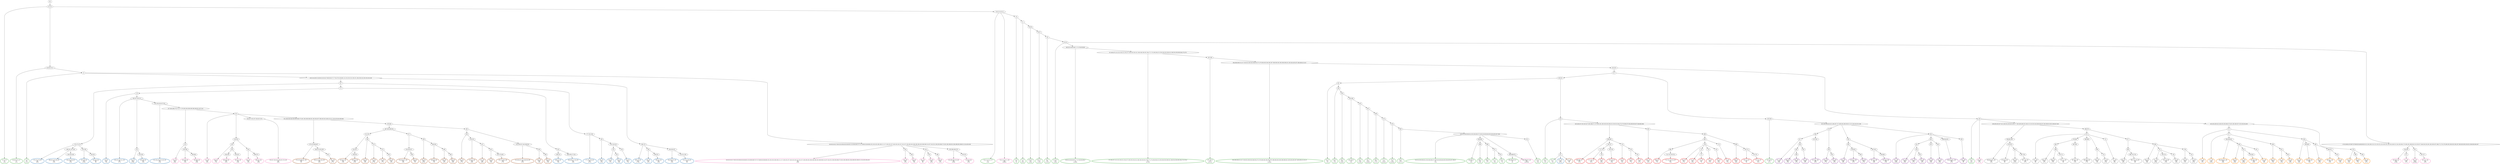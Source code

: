 digraph T {
	{
		rank=same
		398 [penwidth=3,colorscheme=set19,color=3,label="0;1;2;3_P\nP\n1.8%"]
		396 [penwidth=3,colorscheme=set19,color=3,label="4;5;6;8;10;11_P\nP\n2.5%"]
		394 [penwidth=3,colorscheme=set19,color=3,label="14_P\nP\n5.2%"]
		392 [penwidth=3,colorscheme=set19,color=3,label="7;9;12;13;15;17_P\nP\n4.3%"]
		390 [penwidth=3,colorscheme=set19,color=3,label="18_P\nP\n2%"]
		388 [penwidth=3,colorscheme=set19,color=3,label="21_P\nP\n0.8%"]
		386 [penwidth=3,colorscheme=set19,color=3,label="26;28_P\nP\n0.36%"]
		384 [penwidth=3,colorscheme=set19,color=3,label="33;37_P\nP\n0.16%"]
		382 [penwidth=3,colorscheme=set19,color=3,label="39_P\nP\n0.14%"]
		380 [penwidth=3,colorscheme=set19,color=3,label="41;44_P\nP\n0.36%"]
		378 [penwidth=3,colorscheme=set19,color=3,label="48;50;53;56;63;66;71;74;78;83;85;89_P\nP\n0.036%"]
		376 [penwidth=3,colorscheme=set19,color=3,label="97;100;107;112;115;118;121;124;127;129;133;134;141;146;148;159;161;164;171;174;184;204;212;220;226;233;236;241;249;254;258;260;264;273;278_P\nP\n0.078%"]
		374 [penwidth=3,colorscheme=set19,color=3,label="287;293_P\nP\n0.022%"]
		372 [penwidth=3,colorscheme=set19,color=3,label="304;306;309;312;317;318;322;330;343;348;355;372;378;380;382;384;385;387;389;390;392;395;396;398;401;403;404;405;407;408;409;412;413_P\nP\n0.044%"]
		367 [penwidth=3,colorscheme=set19,color=3,label="422_P\nP\n1.3%"]
		365 [penwidth=3,colorscheme=set19,color=3,label="428_P\nP\n4.2%"]
		363 [penwidth=3,colorscheme=set19,color=3,label="436_P\nP\n0.84%"]
		361 [penwidth=3,colorscheme=set19,color=3,label="443;448_P\nP\n0.4%"]
		359 [penwidth=3,colorscheme=set19,color=3,label="453_P\nP\n0.56%"]
		357 [penwidth=3,colorscheme=set19,color=3,label="461_P\nP\n0.064%"]
		355 [penwidth=3,colorscheme=set19,color=3,label="469_P\nP\n0.11%"]
		353 [penwidth=3,colorscheme=set19,color=3,label="474_P\nP\n0.043%"]
		351 [penwidth=3,colorscheme=set19,color=3,label="476_P\nP\n0.029%"]
		349 [penwidth=3,colorscheme=set19,color=3,label="483_P\nP\n0.017%"]
		347 [penwidth=3,colorscheme=set19,color=3,label="510;514;529;536;541;553;558;563;572;592;618;629;643;652;654;655;657;658_P\nP\n7.5%"]
		345 [penwidth=3,colorscheme=set19,color=3,label="659;663_P\nP\n5.4%"]
		343 [penwidth=3,colorscheme=set19,color=3,label="666_P\nP\n8.6%"]
		341 [penwidth=3,colorscheme=set19,color=3,label="669_P\nP\n4.7%"]
		339 [penwidth=3,colorscheme=set19,color=3,label="671_P\nP\n2.8%"]
		337 [penwidth=3,colorscheme=set19,color=3,label="676_P\nP\n7.7%"]
		335 [penwidth=3,colorscheme=set19,color=3,label="665;668;675_P\nP\n5%"]
		333 [penwidth=3,colorscheme=set19,color=3,label="674_P\nP\n5.6%"]
		331 [penwidth=3,colorscheme=set19,color=3,label="424_P\nP\n2.2%"]
		329 [penwidth=3,colorscheme=set19,color=3,label="427_P\nP\n7.4%"]
		327 [penwidth=3,colorscheme=set19,color=3,label="423;426_P\nP\n8.1%"]
		325 [penwidth=3,colorscheme=set19,color=3,label="419_P\nP\n9.8%"]
		321 [penwidth=3,colorscheme=set19,color=2,label="170;173;179_M1\nM1\n6.9%"]
		319 [penwidth=3,colorscheme=set19,color=2,label="188;191;197;203_M1\nM1\n5.5%"]
		317 [penwidth=3,colorscheme=set19,color=2,label="240;245;248_M1\nM1\n5.3%"]
		315 [penwidth=3,colorscheme=set19,color=2,label="232;239_M1\nM1\n0.54%"]
		313 [penwidth=3,colorscheme=set19,color=2,label="244;253_M1\nM1\n6%"]
		310 [penwidth=3,colorscheme=set19,color=2,label="178_M1\nM1\n7.3%"]
		308 [penwidth=3,colorscheme=set19,color=2,label="183;187;202;211_M1\nM1\n3.7%"]
		306 [penwidth=3,colorscheme=set19,color=2,label="225_M1\nM1\n0.28%"]
		304 [penwidth=3,colorscheme=set19,color=2,label="235;238_M1\nM1\n5.4%"]
		302 [penwidth=3,colorscheme=set19,color=2,label="231;234;243;247;252_M1\nM1\n5.4%"]
		299 [penwidth=3,colorscheme=set19,color=2,label="186;210_M1\nM1\n7.8%"]
		297 [penwidth=3,colorscheme=set19,color=2,label="196;209;217;224_M1\nM1\n5.9%"]
		295 [penwidth=3,colorscheme=set19,color=2,label="177;181;185_M1\nM1\n0.31%"]
		293 [penwidth=3,colorscheme=set19,color=2,label="195_M1\nM1\n5.4%"]
		290 [penwidth=3,colorscheme=set19,color=2,label="223_M1\nM1\n1.1%"]
		288 [penwidth=3,colorscheme=set19,color=2,label="230_M1\nM1\n5.9%"]
		286 [penwidth=3,colorscheme=set19,color=2,label="229_M1\nM1\n7.2%"]
		284 [penwidth=3,colorscheme=set19,color=2,label="169;176_M1\nM1\n0.76%"]
		282 [penwidth=3,colorscheme=set19,color=2,label="190_M1\nM1\n3.2%"]
		280 [penwidth=3,colorscheme=set19,color=2,label="208;222_M1\nM1\n5.8%"]
		278 [penwidth=3,colorscheme=set19,color=2,label="194;200;207_M1\nM1\n3.5%"]
		276 [penwidth=3,colorscheme=set19,color=2,label="215;221;228_M1\nM1\n6%"]
		275 [penwidth=3,colorscheme=set19,color=2,label="427_M1\nM1\n0.81%"]
		273 [penwidth=3,colorscheme=set19,color=8,label="16;20;23;25;27;30;32;35;38;40;43;46;49;51;55;58;65;68;70;73;75;88;92;95;96;99;102;103;105;108;109;111;117;126;132;137;140;143;145;147;152;157;158;160;162;166;168;189;193;199;206;214;237;242;251;256;259;266;275;281;285;286;291;294;299;302;308;311;314;325;329_M2\nM2\n4.6%"]
		271 [penwidth=3,colorscheme=set19,color=8,label="334_M2\nM2\n2.2%"]
		269 [penwidth=3,colorscheme=set19,color=8,label="346_M2\nM2\n7.5%"]
		267 [penwidth=3,colorscheme=set19,color=8,label="341_M2\nM2\n4%"]
		265 [penwidth=3,colorscheme=set19,color=8,label="353_M2\nM2\n6.5%"]
		263 [penwidth=3,colorscheme=set19,color=8,label="366_M2\nM2\n5.1%"]
		261 [penwidth=3,colorscheme=set19,color=8,label="352;360;365;370_M2\nM2\n0.26%"]
		259 [penwidth=3,colorscheme=set19,color=8,label="376;379_M2\nM2\n5.5%"]
		256 [penwidth=3,colorscheme=set19,color=8,label="313_M2\nM2\n4.8%"]
		254 [penwidth=3,colorscheme=set19,color=8,label="320;338_M2\nM2\n2.4%"]
		252 [penwidth=3,colorscheme=set19,color=8,label="359;364_M2\nM2\n9.9%"]
		250 [penwidth=3,colorscheme=set19,color=8,label="315_M2\nM2\n2.5%"]
		247 [penwidth=3,colorscheme=set19,color=8,label="328_M2\nM2\n1.1%"]
		244 [penwidth=3,colorscheme=set19,color=8,label="340;358_M2\nM2\n6.2%"]
		242 [penwidth=3,colorscheme=set19,color=8,label="345;351_M2\nM2\n8.4%"]
		240 [penwidth=3,colorscheme=set19,color=8,label="344_M2\nM2\n1.5%"]
		238 [penwidth=3,colorscheme=set19,color=8,label="369;375_M2\nM2\n5.6%"]
		236 [penwidth=3,colorscheme=set19,color=8,label="323;327;332;337;350;357;374_M2\nM2\n6.9%"]
		235 [penwidth=3,colorscheme=set19,color=8,label="7;9;12;13;15;17_M2\nM2\n0.062%"]
		232 [penwidth=3,colorscheme=set19,color=8,label="354;362_M2\nM2\n0.26%"]
		230 [penwidth=3,colorscheme=set19,color=8,label="371_M2\nM2\n5.7%"]
		228 [penwidth=3,colorscheme=set19,color=8,label="361_M2\nM2\n0.038%"]
		226 [penwidth=3,colorscheme=set19,color=8,label="367;377_M2\nM2\n6.3%"]
		225 [penwidth=3,colorscheme=set19,color=8,label="665;668;675_M2\nM2\n0.0019%"]
		224 [penwidth=3,colorscheme=set19,color=8,label="419_M2\nM2\n2.7%"]
		221 [penwidth=3,colorscheme=set19,color=9,label="656;661;667_M3\nM3\n2.3%"]
		219 [penwidth=3,colorscheme=set19,color=9,label="673;679_M3\nM3\n5%"]
		217 [penwidth=3,colorscheme=set19,color=9,label="692_M3\nM3\n0.41%"]
		215 [penwidth=3,colorscheme=set19,color=9,label="697;704_M3\nM3\n6.7%"]
		212 [penwidth=3,colorscheme=set19,color=9,label="672_M3\nM3\n6%"]
		209 [penwidth=3,colorscheme=set19,color=9,label="684_M3\nM3\n4.7%"]
		207 [penwidth=3,colorscheme=set19,color=9,label="688_M3\nM3\n6.7%"]
		205 [penwidth=3,colorscheme=set19,color=9,label="703;711_M3\nM3\n5%"]
		203 [penwidth=3,colorscheme=set19,color=9,label="687;691_M3\nM3\n5.1%"]
		201 [penwidth=3,colorscheme=set19,color=9,label="683;686_M3\nM3\n5.7%"]
		199 [penwidth=3,colorscheme=set19,color=9,label="696_M3\nM3\n1.5%"]
		197 [penwidth=3,colorscheme=set19,color=9,label="710_M3\nM3\n6.2%"]
		195 [penwidth=3,colorscheme=set19,color=9,label="721_M3\nM3\n10%"]
		192 [penwidth=3,colorscheme=set19,color=9,label="690_M3\nM3\n4.4%"]
		190 [penwidth=3,colorscheme=set19,color=9,label="695;702;720_M3\nM3\n6%"]
		188 [penwidth=3,colorscheme=set19,color=9,label="694_M3\nM3\n2.8%"]
		186 [penwidth=3,colorscheme=set19,color=9,label="701_M3\nM3\n0.43%"]
		184 [penwidth=3,colorscheme=set19,color=9,label="709;719_M3\nM3\n6.2%"]
		182 [penwidth=3,colorscheme=set19,color=9,label="726_M3\nM3\n5.4%"]
		180 [penwidth=3,colorscheme=set19,color=9,label="708_M3\nM3\n3.1%"]
		178 [penwidth=3,colorscheme=set19,color=9,label="718_M3\nM3\n6.2%"]
		175 [penwidth=3,colorscheme=set19,color=7,label="475;479;488;497_M4\nM4\n5%"]
		173 [penwidth=3,colorscheme=set19,color=7,label="505;512;532;550_M4\nM4\n3.4%"]
		171 [penwidth=3,colorscheme=set19,color=7,label="561_M4\nM4\n6.7%"]
		166 [penwidth=3,colorscheme=set19,color=7,label="525;531_M4\nM4\n2.3%"]
		164 [penwidth=3,colorscheme=set19,color=7,label="539;544_M4\nM4\n9.3%"]
		162 [penwidth=3,colorscheme=set19,color=7,label="549_M4\nM4\n2.9%"]
		160 [penwidth=3,colorscheme=set19,color=7,label="570_M4\nM4\n0.75%"]
		158 [penwidth=3,colorscheme=set19,color=7,label="575_M4\nM4\n1.7%"]
		156 [penwidth=3,colorscheme=set19,color=7,label="582_M4\nM4\n5.4%"]
		153 [penwidth=3,colorscheme=set19,color=7,label="524;543;557_M4\nM4\n1.8%"]
		151 [penwidth=3,colorscheme=set19,color=7,label="569_M4\nM4\n11%"]
		149 [penwidth=3,colorscheme=set19,color=7,label="538_M4\nM4\n0.42%"]
		147 [penwidth=3,colorscheme=set19,color=7,label="548;556_M4\nM4\n1.2%"]
		145 [penwidth=3,colorscheme=set19,color=7,label="560_M4\nM4\n4.2%"]
		143 [penwidth=3,colorscheme=set19,color=7,label="568_M4\nM4\n6.8%"]
		140 [penwidth=3,colorscheme=set19,color=7,label="504_M4\nM4\n3.7%"]
		138 [penwidth=3,colorscheme=set19,color=7,label="516;523_M4\nM4\n6.6%"]
		136 [penwidth=3,colorscheme=set19,color=7,label="547_M4\nM4\n6.8%"]
		134 [penwidth=3,colorscheme=set19,color=7,label="555_M4\nM4\n2.5%"]
		132 [penwidth=3,colorscheme=set19,color=7,label="567;574;581_M4\nM4\n5.7%"]
		130 [penwidth=3,colorscheme=set19,color=7,label="515;530;537;542;546;554_M4\nM4\n3.2%"]
		128 [penwidth=3,colorscheme=set19,color=7,label="559_M4\nM4\n1.4%"]
		126 [penwidth=3,colorscheme=set19,color=7,label="588_M4\nM4\n5.4%"]
		125 [penwidth=3,colorscheme=set19,color=7,label="427_M4\nM4\n2%"]
		122 [penwidth=3,colorscheme=set19,color=5,label="571_M5\nM5\n11%"]
		120 [penwidth=3,colorscheme=set19,color=5,label="577_M5\nM5\n0.42%"]
		118 [penwidth=3,colorscheme=set19,color=5,label="584;590;601_M5\nM5\n3.8%"]
		116 [penwidth=3,colorscheme=set19,color=5,label="606_M5\nM5\n6.6%"]
		114 [penwidth=3,colorscheme=set19,color=5,label="613_M5\nM5\n0.56%"]
		112 [penwidth=3,colorscheme=set19,color=5,label="622;632_M5\nM5\n6.9%"]
		110 [penwidth=3,colorscheme=set19,color=5,label="621_M5\nM5\n10%"]
		108 [penwidth=3,colorscheme=set19,color=5,label="596_M5\nM5\n2.2%"]
		106 [penwidth=3,colorscheme=set19,color=5,label="612_M5\nM5\n2.4%"]
		104 [penwidth=3,colorscheme=set19,color=5,label="620_M5\nM5\n6.9%"]
		102 [penwidth=3,colorscheme=set19,color=5,label="583_M5\nM5\n5.9%"]
		100 [penwidth=3,colorscheme=set19,color=5,label="595;600_M5\nM5\n7.9%"]
		98 [penwidth=3,colorscheme=set19,color=5,label="599_M5\nM5\n6.6%"]
		96 [penwidth=3,colorscheme=set19,color=5,label="605;611_M5\nM5\n3.5%"]
		94 [penwidth=3,colorscheme=set19,color=5,label="619_M5\nM5\n5.4%"]
		92 [penwidth=3,colorscheme=set19,color=5,label="576_M5\nM5\n4.4%"]
		90 [penwidth=3,colorscheme=set19,color=5,label="589_M5\nM5\n7.2%"]
		88 [penwidth=3,colorscheme=set19,color=5,label="594_M5\nM5\n8.1%"]
		83 [penwidth=3,colorscheme=set19,color=4,label="617_M6\nM6\n6.4%"]
		80 [penwidth=3,colorscheme=set19,color=4,label="636_M6\nM6\n1.9%"]
		78 [penwidth=3,colorscheme=set19,color=4,label="648_M6\nM6\n5.2%"]
		76 [penwidth=3,colorscheme=set19,color=4,label="642_M6\nM6\n6.3%"]
		74 [penwidth=3,colorscheme=set19,color=4,label="627;641_M6\nM6\n8.4%"]
		72 [penwidth=3,colorscheme=set19,color=4,label="626_M6\nM6\n5.7%"]
		70 [penwidth=3,colorscheme=set19,color=4,label="635_M6\nM6\n5.3%"]
		67 [penwidth=3,colorscheme=set19,color=4,label="603_M6\nM6\n2.6%"]
		65 [penwidth=3,colorscheme=set19,color=4,label="616;625_M6\nM6\n3.2%"]
		63 [penwidth=3,colorscheme=set19,color=4,label="646_M6\nM6\n5.1%"]
		61 [penwidth=3,colorscheme=set19,color=4,label="607;615_M6\nM6\n4.8%"]
		59 [penwidth=3,colorscheme=set19,color=4,label="634;640_M6\nM6\n5.4%"]
		57 [penwidth=3,colorscheme=set19,color=4,label="591_M6\nM6\n0.93%"]
		54 [penwidth=3,colorscheme=set19,color=4,label="614_M6\nM6\n4.9%"]
		52 [penwidth=3,colorscheme=set19,color=4,label="624_M6\nM6\n3.1%"]
		50 [penwidth=3,colorscheme=set19,color=4,label="633_M6\nM6\n8.2%"]
		48 [penwidth=3,colorscheme=set19,color=4,label="623_M6\nM6\n6.4%"]
		46 [penwidth=3,colorscheme=set19,color=4,label="645_M6\nM6\n5.9%"]
		44 [penwidth=3,colorscheme=set19,color=4,label="639;644;651_M6\nM6\n5.2%"]
		42 [penwidth=3,colorscheme=set19,color=4,label="650_M6\nM6\n5%"]
		39 [penwidth=3,colorscheme=set19,color=1,label="680;685_M7\nM7\n3.2%"]
		36 [penwidth=3,colorscheme=set19,color=1,label="717;725_M7\nM7\n6.2%"]
		34 [penwidth=3,colorscheme=set19,color=1,label="734_M7\nM7\n6.8%"]
		32 [penwidth=3,colorscheme=set19,color=1,label="730;736_M7\nM7\n5.6%"]
		30 [penwidth=3,colorscheme=set19,color=1,label="716_M7\nM7\n1.3%"]
		28 [penwidth=3,colorscheme=set19,color=1,label="729_M7\nM7\n7.7%"]
		26 [penwidth=3,colorscheme=set19,color=1,label="733_M7\nM7\n6.1%"]
		24 [penwidth=3,colorscheme=set19,color=1,label="682_M7\nM7\n4.5%"]
		20 [penwidth=3,colorscheme=set19,color=1,label="699_M7\nM7\n1.7%"]
		18 [penwidth=3,colorscheme=set19,color=1,label="715;724;728;732_M7\nM7\n7.8%"]
		16 [penwidth=3,colorscheme=set19,color=1,label="706_M7\nM7\n4.7%"]
		14 [penwidth=3,colorscheme=set19,color=1,label="714_M7\nM7\n2.6%"]
		12 [penwidth=3,colorscheme=set19,color=1,label="727_M7\nM7\n7%"]
		10 [penwidth=3,colorscheme=set19,color=1,label="723_M7\nM7\n6.7%"]
		8 [penwidth=3,colorscheme=set19,color=1,label="735_M7\nM7\n5.6%"]
		6 [penwidth=3,colorscheme=set19,color=1,label="713_M7\nM7\n7.3%"]
		4 [penwidth=3,colorscheme=set19,color=1,label="698_M7\nM7\n6.6%"]
		2 [penwidth=3,colorscheme=set19,color=1,label="705;712_M7\nM7\n3%"]
		0 [penwidth=3,colorscheme=set19,color=1,label="722;731_M7\nM7\n5.5%"]
	}
	400 [label="GL"]
	399 [label="0;1;2;3"]
	397 [label="4;5;6;8;10;11"]
	395 [label="14"]
	393 [label="7;9;12;13;15;17"]
	391 [label="18"]
	389 [label="21"]
	387 [label="26;28"]
	385 [label="33;37"]
	383 [label="39"]
	381 [label="41;44"]
	379 [label="48;50;53;56;63;66;71;74;78;83;85;89"]
	377 [label="97;100;107;112;115;118;121;124;127;129;133;134;141;146;148;159;161;164;171;174;184;204;212;220;226;233;236;241;249;254;258;260;264;273;278"]
	375 [label="287;293"]
	373 [label="304;306;309;312;317;318;322;330;343;348;355;372;378;380;382;384;385;387;389;390;392;395;396;398;401;403;404;405;407;408;409;412;413"]
	371 [label="414;415"]
	370 [label="417"]
	369 [label="420;421"]
	368 [label="422"]
	366 [label="428"]
	364 [label="436"]
	362 [label="443;448"]
	360 [label="453"]
	358 [label="461"]
	356 [label="469"]
	354 [label="474"]
	352 [label="476"]
	350 [label="483"]
	348 [label="510;514;529;536;541;553;558;563;572;592;618;629;643;652;654;655;657;658"]
	346 [label="659;663"]
	344 [label="666"]
	342 [label="669"]
	340 [label="671"]
	338 [label="676"]
	336 [label="665;668;675"]
	334 [label="674"]
	332 [label="424"]
	330 [label="427"]
	328 [label="423;426"]
	326 [label="419"]
	324 [label="19;22;24;29;31;34;36;42;45;54;57;60;62;64;72;77;81;87;91;94;98;114;116;120;125;128;131;136;139;142;150;153;155;163"]
	323 [label="167"]
	322 [label="170;173;179"]
	320 [label="188;191;197;203"]
	318 [label="240;245;248"]
	316 [label="232;239"]
	314 [label="244;253"]
	312 [label="172"]
	311 [label="178"]
	309 [label="183;187;202;211"]
	307 [label="225"]
	305 [label="235;238"]
	303 [label="231;234;243;247;252"]
	301 [label="182"]
	300 [label="186;210"]
	298 [label="196;209;217;224"]
	296 [label="177;181;185"]
	294 [label="195"]
	292 [label="201;216;219"]
	291 [label="223"]
	289 [label="230"]
	287 [label="229"]
	285 [label="169;176"]
	283 [label="190"]
	281 [label="208;222"]
	279 [label="194;200;207"]
	277 [label="215;221;228"]
	274 [label="16;20;23;25;27;30;32;35;38;40;43;46;49;51;55;58;65;68;70;73;75;88;92;95;96;99;102;103;105;108;109;111;117;126;132;137;140;143;145;147;152;157;158;160;162;166;168;189;193;199;206;214;237;242;251;256;259;266;275;281;285;286;291;294;299;302;308;311;314;325;329"]
	272 [label="334"]
	270 [label="346"]
	268 [label="341"]
	266 [label="353"]
	264 [label="366"]
	262 [label="352;360;365;370"]
	260 [label="376;379"]
	258 [label="257;263;268;270;272;277;279;283;284;288;289;296;298;301;307;310"]
	257 [label="313"]
	255 [label="320;338"]
	253 [label="359;364"]
	251 [label="315"]
	249 [label="319;324"]
	248 [label="328"]
	246 [label="333"]
	245 [label="340;358"]
	243 [label="345;351"]
	241 [label="344"]
	239 [label="369;375"]
	237 [label="323;327;332;337;350;357;374"]
	234 [label="47;52;59;61;67;69;76;79;80;82;84;86;90;93;101;104;106;110;113;119;122;123;130;135;138;144;149;151;154;156;165;175;180;192;198;205;213;218;227;246;250;255;261;262;265;267;269;271;274;276;280;282;290;292;295;297;300;303;305;316;321;326;335;342;347"]
	233 [label="354;362"]
	231 [label="371"]
	229 [label="361"]
	227 [label="367;377"]
	223 [label="429;430;433;437;441;449;454;458;462;465;477;480;489;498;502;506;513;519;533;540;566;580;587;593;598;610;631;638;647;653"]
	222 [label="656;661;667"]
	220 [label="673;679"]
	218 [label="692"]
	216 [label="697;704"]
	214 [label="660;670"]
	213 [label="672"]
	211 [label="678;681"]
	210 [label="684"]
	208 [label="688"]
	206 [label="703;711"]
	204 [label="687;691"]
	202 [label="683;686"]
	200 [label="696"]
	198 [label="710"]
	196 [label="721"]
	194 [label="677"]
	193 [label="690"]
	191 [label="695;702;720"]
	189 [label="694"]
	187 [label="701"]
	185 [label="709;719"]
	183 [label="726"]
	181 [label="708"]
	179 [label="718"]
	177 [label="331;336;339;349;356;363;368;373;381;383;386;388;391;393;394;397;399;400;402;406;410;411;416;418;444;456;464"]
	176 [label="475;479;488;497"]
	174 [label="505;512;532;550"]
	172 [label="561"]
	170 [label="478;484"]
	169 [label="487;493;496;501"]
	168 [label="511;518"]
	167 [label="525;531"]
	165 [label="539;544"]
	163 [label="549"]
	161 [label="570"]
	159 [label="575"]
	157 [label="582"]
	155 [label="517"]
	154 [label="524;543;557"]
	152 [label="569"]
	150 [label="538"]
	148 [label="548;556"]
	146 [label="560"]
	144 [label="568"]
	142 [label="492"]
	141 [label="504"]
	139 [label="516;523"]
	137 [label="547"]
	135 [label="555"]
	133 [label="567;574;581"]
	131 [label="515;530;537;542;546;554"]
	129 [label="559"]
	127 [label="588"]
	124 [label="425;434;438;442;446;450;459;466;470;481;485;490;507;520;526;534;562"]
	123 [label="571"]
	121 [label="577"]
	119 [label="584;590;601"]
	117 [label="606"]
	115 [label="613"]
	113 [label="622;632"]
	111 [label="621"]
	109 [label="596"]
	107 [label="612"]
	105 [label="620"]
	103 [label="583"]
	101 [label="595;600"]
	99 [label="599"]
	97 [label="605;611"]
	95 [label="619"]
	93 [label="576"]
	91 [label="589"]
	89 [label="594"]
	87 [label="431;435;439;445;451;460;467;472;486;494;499;508;521;527;535;545;551;565"]
	86 [label="578"]
	85 [label="608"]
	84 [label="617"]
	82 [label="628"]
	81 [label="636"]
	79 [label="648"]
	77 [label="642"]
	75 [label="627;641"]
	73 [label="626"]
	71 [label="635"]
	69 [label="585"]
	68 [label="603"]
	66 [label="616;625"]
	64 [label="646"]
	62 [label="607;615"]
	60 [label="634;640"]
	58 [label="591"]
	56 [label="602"]
	55 [label="614"]
	53 [label="624"]
	51 [label="633"]
	49 [label="623"]
	47 [label="645"]
	45 [label="639;644;651"]
	43 [label="650"]
	41 [label="432;440;447;452;455;457;463;468;471;473;482;491;495;500;503;509;522;528;552;564;573;579;586;597;604;609;630;637;649;662;664"]
	40 [label="680;685"]
	38 [label="700;707"]
	37 [label="717;725"]
	35 [label="734"]
	33 [label="730;736"]
	31 [label="716"]
	29 [label="729"]
	27 [label="733"]
	25 [label="682"]
	23 [label="689"]
	22 [label="693"]
	21 [label="699"]
	19 [label="715;724;728;732"]
	17 [label="706"]
	15 [label="714"]
	13 [label="727"]
	11 [label="723"]
	9 [label="735"]
	7 [label="713"]
	5 [label="698"]
	3 [label="705;712"]
	1 [label="722;731"]
	400 -> 399
	399 -> 398
	399 -> 397
	399 -> 393
	397 -> 396
	397 -> 395
	395 -> 394
	395 -> 324
	395 -> 274
	393 -> 392
	393 -> 391
	393 -> 235
	391 -> 390
	391 -> 389
	389 -> 388
	389 -> 387
	387 -> 386
	387 -> 385
	385 -> 384
	385 -> 383
	383 -> 382
	383 -> 381
	381 -> 380
	381 -> 379
	381 -> 234
	379 -> 378
	379 -> 377
	377 -> 376
	377 -> 375
	375 -> 374
	375 -> 373
	373 -> 372
	373 -> 371
	371 -> 370
	371 -> 326
	370 -> 369
	370 -> 328
	369 -> 368
	369 -> 332
	368 -> 367
	368 -> 366
	366 -> 365
	366 -> 364
	364 -> 363
	364 -> 362
	362 -> 361
	362 -> 360
	360 -> 359
	360 -> 358
	358 -> 357
	358 -> 356
	356 -> 355
	356 -> 354
	354 -> 353
	354 -> 352
	352 -> 351
	352 -> 350
	350 -> 349
	350 -> 348
	348 -> 347
	348 -> 346
	348 -> 336
	348 -> 334
	346 -> 345
	346 -> 344
	346 -> 342
	344 -> 343
	342 -> 341
	342 -> 340
	340 -> 339
	340 -> 338
	338 -> 337
	336 -> 335
	336 -> 225
	334 -> 333
	332 -> 331
	332 -> 330
	332 -> 41
	330 -> 329
	330 -> 275
	330 -> 125
	328 -> 327
	328 -> 87
	326 -> 325
	326 -> 224
	326 -> 223
	326 -> 124
	324 -> 323
	324 -> 285
	323 -> 322
	323 -> 312
	323 -> 296
	322 -> 321
	322 -> 320
	322 -> 316
	320 -> 319
	320 -> 318
	318 -> 317
	316 -> 315
	316 -> 314
	314 -> 313
	312 -> 311
	312 -> 301
	311 -> 310
	311 -> 309
	309 -> 308
	309 -> 307
	309 -> 303
	307 -> 306
	307 -> 305
	305 -> 304
	303 -> 302
	303 -> 258
	301 -> 300
	301 -> 298
	300 -> 299
	298 -> 297
	296 -> 295
	296 -> 294
	294 -> 293
	294 -> 292
	292 -> 291
	292 -> 287
	291 -> 290
	291 -> 289
	289 -> 288
	287 -> 286
	285 -> 284
	285 -> 283
	285 -> 279
	283 -> 282
	283 -> 281
	281 -> 280
	279 -> 278
	279 -> 277
	277 -> 276
	274 -> 273
	274 -> 272
	274 -> 268
	274 -> 262
	272 -> 271
	272 -> 270
	270 -> 269
	268 -> 267
	268 -> 266
	268 -> 264
	266 -> 265
	264 -> 263
	262 -> 261
	262 -> 260
	260 -> 259
	258 -> 257
	258 -> 251
	257 -> 256
	257 -> 255
	255 -> 254
	255 -> 253
	253 -> 252
	251 -> 250
	251 -> 249
	251 -> 237
	251 -> 177
	249 -> 248
	249 -> 241
	248 -> 247
	248 -> 246
	246 -> 245
	246 -> 243
	245 -> 244
	243 -> 242
	241 -> 240
	241 -> 239
	239 -> 238
	237 -> 236
	234 -> 233
	234 -> 229
	233 -> 232
	233 -> 231
	231 -> 230
	229 -> 228
	229 -> 227
	227 -> 226
	223 -> 222
	223 -> 214
	222 -> 221
	222 -> 220
	220 -> 219
	220 -> 218
	218 -> 217
	218 -> 216
	216 -> 215
	214 -> 213
	214 -> 194
	213 -> 212
	213 -> 211
	213 -> 202
	213 -> 200
	213 -> 196
	211 -> 210
	211 -> 204
	210 -> 209
	210 -> 208
	208 -> 207
	208 -> 206
	206 -> 205
	204 -> 203
	202 -> 201
	200 -> 199
	200 -> 198
	198 -> 197
	196 -> 195
	194 -> 193
	194 -> 189
	193 -> 192
	193 -> 191
	191 -> 190
	189 -> 188
	189 -> 187
	189 -> 181
	187 -> 186
	187 -> 185
	187 -> 183
	185 -> 184
	183 -> 182
	181 -> 180
	181 -> 179
	179 -> 178
	177 -> 176
	177 -> 170
	176 -> 175
	176 -> 174
	174 -> 173
	174 -> 172
	172 -> 171
	170 -> 169
	170 -> 142
	169 -> 168
	169 -> 155
	168 -> 167
	168 -> 163
	167 -> 166
	167 -> 165
	165 -> 164
	163 -> 162
	163 -> 161
	161 -> 160
	161 -> 159
	159 -> 158
	159 -> 157
	157 -> 156
	155 -> 154
	155 -> 150
	154 -> 153
	154 -> 152
	152 -> 151
	150 -> 149
	150 -> 148
	148 -> 147
	148 -> 146
	146 -> 145
	146 -> 144
	144 -> 143
	142 -> 141
	142 -> 131
	141 -> 140
	141 -> 139
	139 -> 138
	139 -> 137
	137 -> 136
	137 -> 135
	135 -> 134
	135 -> 133
	133 -> 132
	131 -> 130
	131 -> 129
	129 -> 128
	129 -> 127
	127 -> 126
	124 -> 123
	124 -> 93
	123 -> 122
	123 -> 121
	123 -> 103
	121 -> 120
	121 -> 119
	121 -> 109
	119 -> 118
	119 -> 117
	117 -> 116
	117 -> 115
	117 -> 111
	115 -> 114
	115 -> 113
	113 -> 112
	111 -> 110
	109 -> 108
	109 -> 107
	107 -> 106
	107 -> 105
	105 -> 104
	103 -> 102
	103 -> 101
	103 -> 99
	101 -> 100
	99 -> 98
	99 -> 97
	97 -> 96
	97 -> 95
	95 -> 94
	93 -> 92
	93 -> 91
	93 -> 89
	91 -> 90
	89 -> 88
	87 -> 86
	87 -> 69
	87 -> 58
	86 -> 85
	86 -> 73
	85 -> 84
	85 -> 75
	84 -> 83
	84 -> 82
	82 -> 81
	82 -> 77
	81 -> 80
	81 -> 79
	79 -> 78
	77 -> 76
	75 -> 74
	73 -> 72
	73 -> 71
	71 -> 70
	69 -> 68
	69 -> 62
	68 -> 67
	68 -> 66
	66 -> 65
	66 -> 64
	64 -> 63
	62 -> 61
	62 -> 60
	60 -> 59
	58 -> 57
	58 -> 56
	58 -> 45
	58 -> 43
	56 -> 55
	56 -> 49
	56 -> 47
	55 -> 54
	55 -> 53
	53 -> 52
	53 -> 51
	51 -> 50
	49 -> 48
	47 -> 46
	45 -> 44
	43 -> 42
	41 -> 40
	41 -> 25
	40 -> 39
	40 -> 38
	40 -> 31
	38 -> 37
	38 -> 33
	37 -> 36
	37 -> 35
	35 -> 34
	33 -> 32
	31 -> 30
	31 -> 29
	29 -> 28
	29 -> 27
	27 -> 26
	25 -> 24
	25 -> 23
	23 -> 22
	23 -> 5
	22 -> 21
	22 -> 17
	22 -> 7
	21 -> 20
	21 -> 19
	19 -> 18
	17 -> 16
	17 -> 15
	17 -> 11
	17 -> 9
	15 -> 14
	15 -> 13
	13 -> 12
	11 -> 10
	9 -> 8
	7 -> 6
	5 -> 4
	5 -> 3
	3 -> 2
	3 -> 1
	1 -> 0
}
